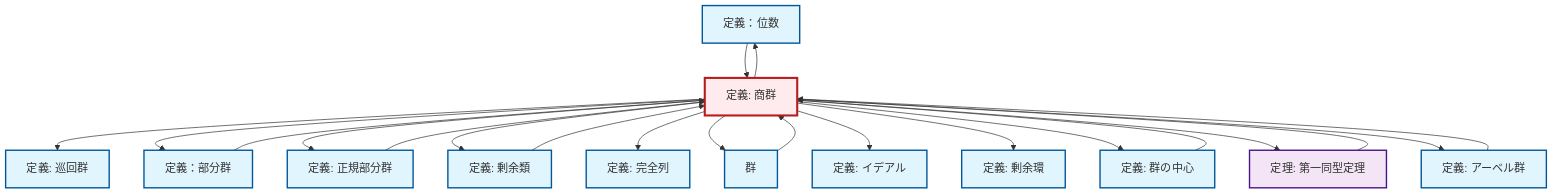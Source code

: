 graph TD
    classDef definition fill:#e1f5fe,stroke:#01579b,stroke-width:2px
    classDef theorem fill:#f3e5f5,stroke:#4a148c,stroke-width:2px
    classDef axiom fill:#fff3e0,stroke:#e65100,stroke-width:2px
    classDef example fill:#e8f5e9,stroke:#1b5e20,stroke-width:2px
    classDef current fill:#ffebee,stroke:#b71c1c,stroke-width:3px
    def-quotient-ring["定義: 剰余環"]:::definition
    def-ideal["定義: イデアル"]:::definition
    def-order["定義：位数"]:::definition
    def-exact-sequence["定義: 完全列"]:::definition
    def-quotient-group["定義: 商群"]:::definition
    def-group["群"]:::definition
    thm-first-isomorphism["定理: 第一同型定理"]:::theorem
    def-center-of-group["定義: 群の中心"]:::definition
    def-subgroup["定義：部分群"]:::definition
    def-abelian-group["定義: アーベル群"]:::definition
    def-cyclic-group["定義: 巡回群"]:::definition
    def-normal-subgroup["定義: 正規部分群"]:::definition
    def-coset["定義: 剰余類"]:::definition
    def-normal-subgroup --> def-quotient-group
    def-quotient-group --> def-order
    def-coset --> def-quotient-group
    def-quotient-group --> def-cyclic-group
    def-quotient-group --> def-subgroup
    def-quotient-group --> def-normal-subgroup
    def-quotient-group --> def-coset
    def-quotient-group --> def-exact-sequence
    def-quotient-group --> def-group
    thm-first-isomorphism --> def-quotient-group
    def-order --> def-quotient-group
    def-center-of-group --> def-quotient-group
    def-group --> def-quotient-group
    def-abelian-group --> def-quotient-group
    def-quotient-group --> def-ideal
    def-quotient-group --> def-quotient-ring
    def-quotient-group --> def-center-of-group
    def-subgroup --> def-quotient-group
    def-quotient-group --> thm-first-isomorphism
    def-quotient-group --> def-abelian-group
    class def-quotient-group current